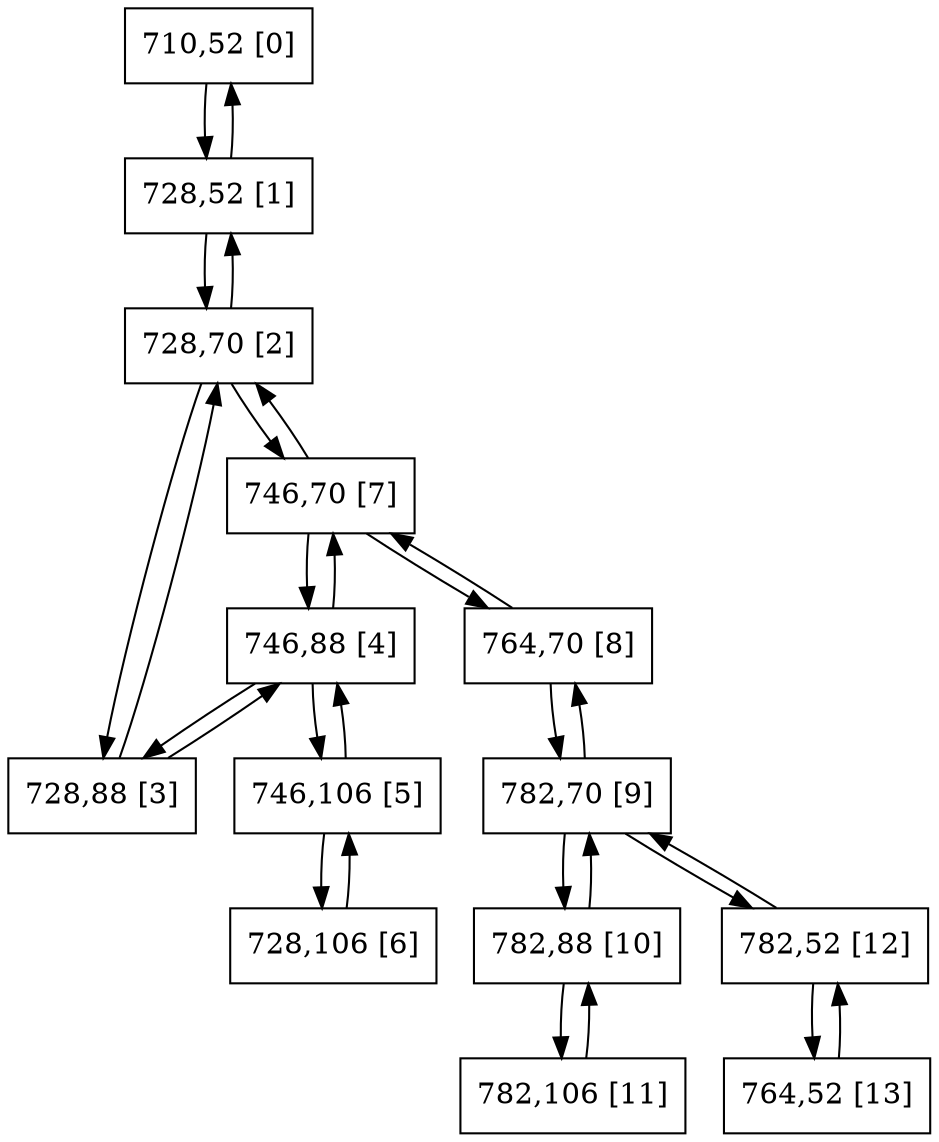 digraph G {
graph [bgcolor=white size="20,20"]
node [shape=circle color=black]
0[shape = polygon, sides = 4, label="710,52 [0]", pos = "0,6.75!" ];
1[shape = polygon, sides = 4, label="728,52 [1]", pos = "2.25,6.75!" ];
2[shape = polygon, sides = 4, label="728,70 [2]", pos = "2.25,4.5!" ];
3[shape = polygon, sides = 4, label="728,88 [3]", pos = "2.25,2.25!" ];
4[shape = polygon, sides = 4, label="746,88 [4]", pos = "4.5,2.25!" ];
5[shape = polygon, sides = 4, label="746,106 [5]", pos = "4.5,0!" ];
6[shape = polygon, sides = 4, label="728,106 [6]", pos = "2.25,0!" ];
7[shape = polygon, sides = 4, label="746,70 [7]", pos = "4.5,4.5!" ];
8[shape = polygon, sides = 4, label="764,70 [8]", pos = "6.75,4.5!" ];
9[shape = polygon, sides = 4, label="782,70 [9]", pos = "9,4.5!" ];
10[shape = polygon, sides = 4, label="782,88 [10]", pos = "9,2.25!" ];
11[shape = polygon, sides = 4, label="782,106 [11]", pos = "9,0!" ];
12[shape = polygon, sides = 4, label="782,52 [12]", pos = "9,6.75!" ];
13[shape = polygon, sides = 4, label="764,52 [13]", pos = "6.75,6.75!" ];
0->1 ;
1->0 ;
1->2 ;
2->1 ;
2->3 ;
2->7 ;
3->2 ;
3->4 ;
4->3 ;
4->5 ;
4->7 ;
5->4 ;
5->6 ;
6->5 ;
7->4 ;
7->2 ;
7->8 ;
8->7 ;
8->9 ;
9->8 ;
9->10 ;
9->12 ;
10->9 ;
10->11 ;
11->10 ;
12->9 ;
12->13 ;
13->12 ;
}
